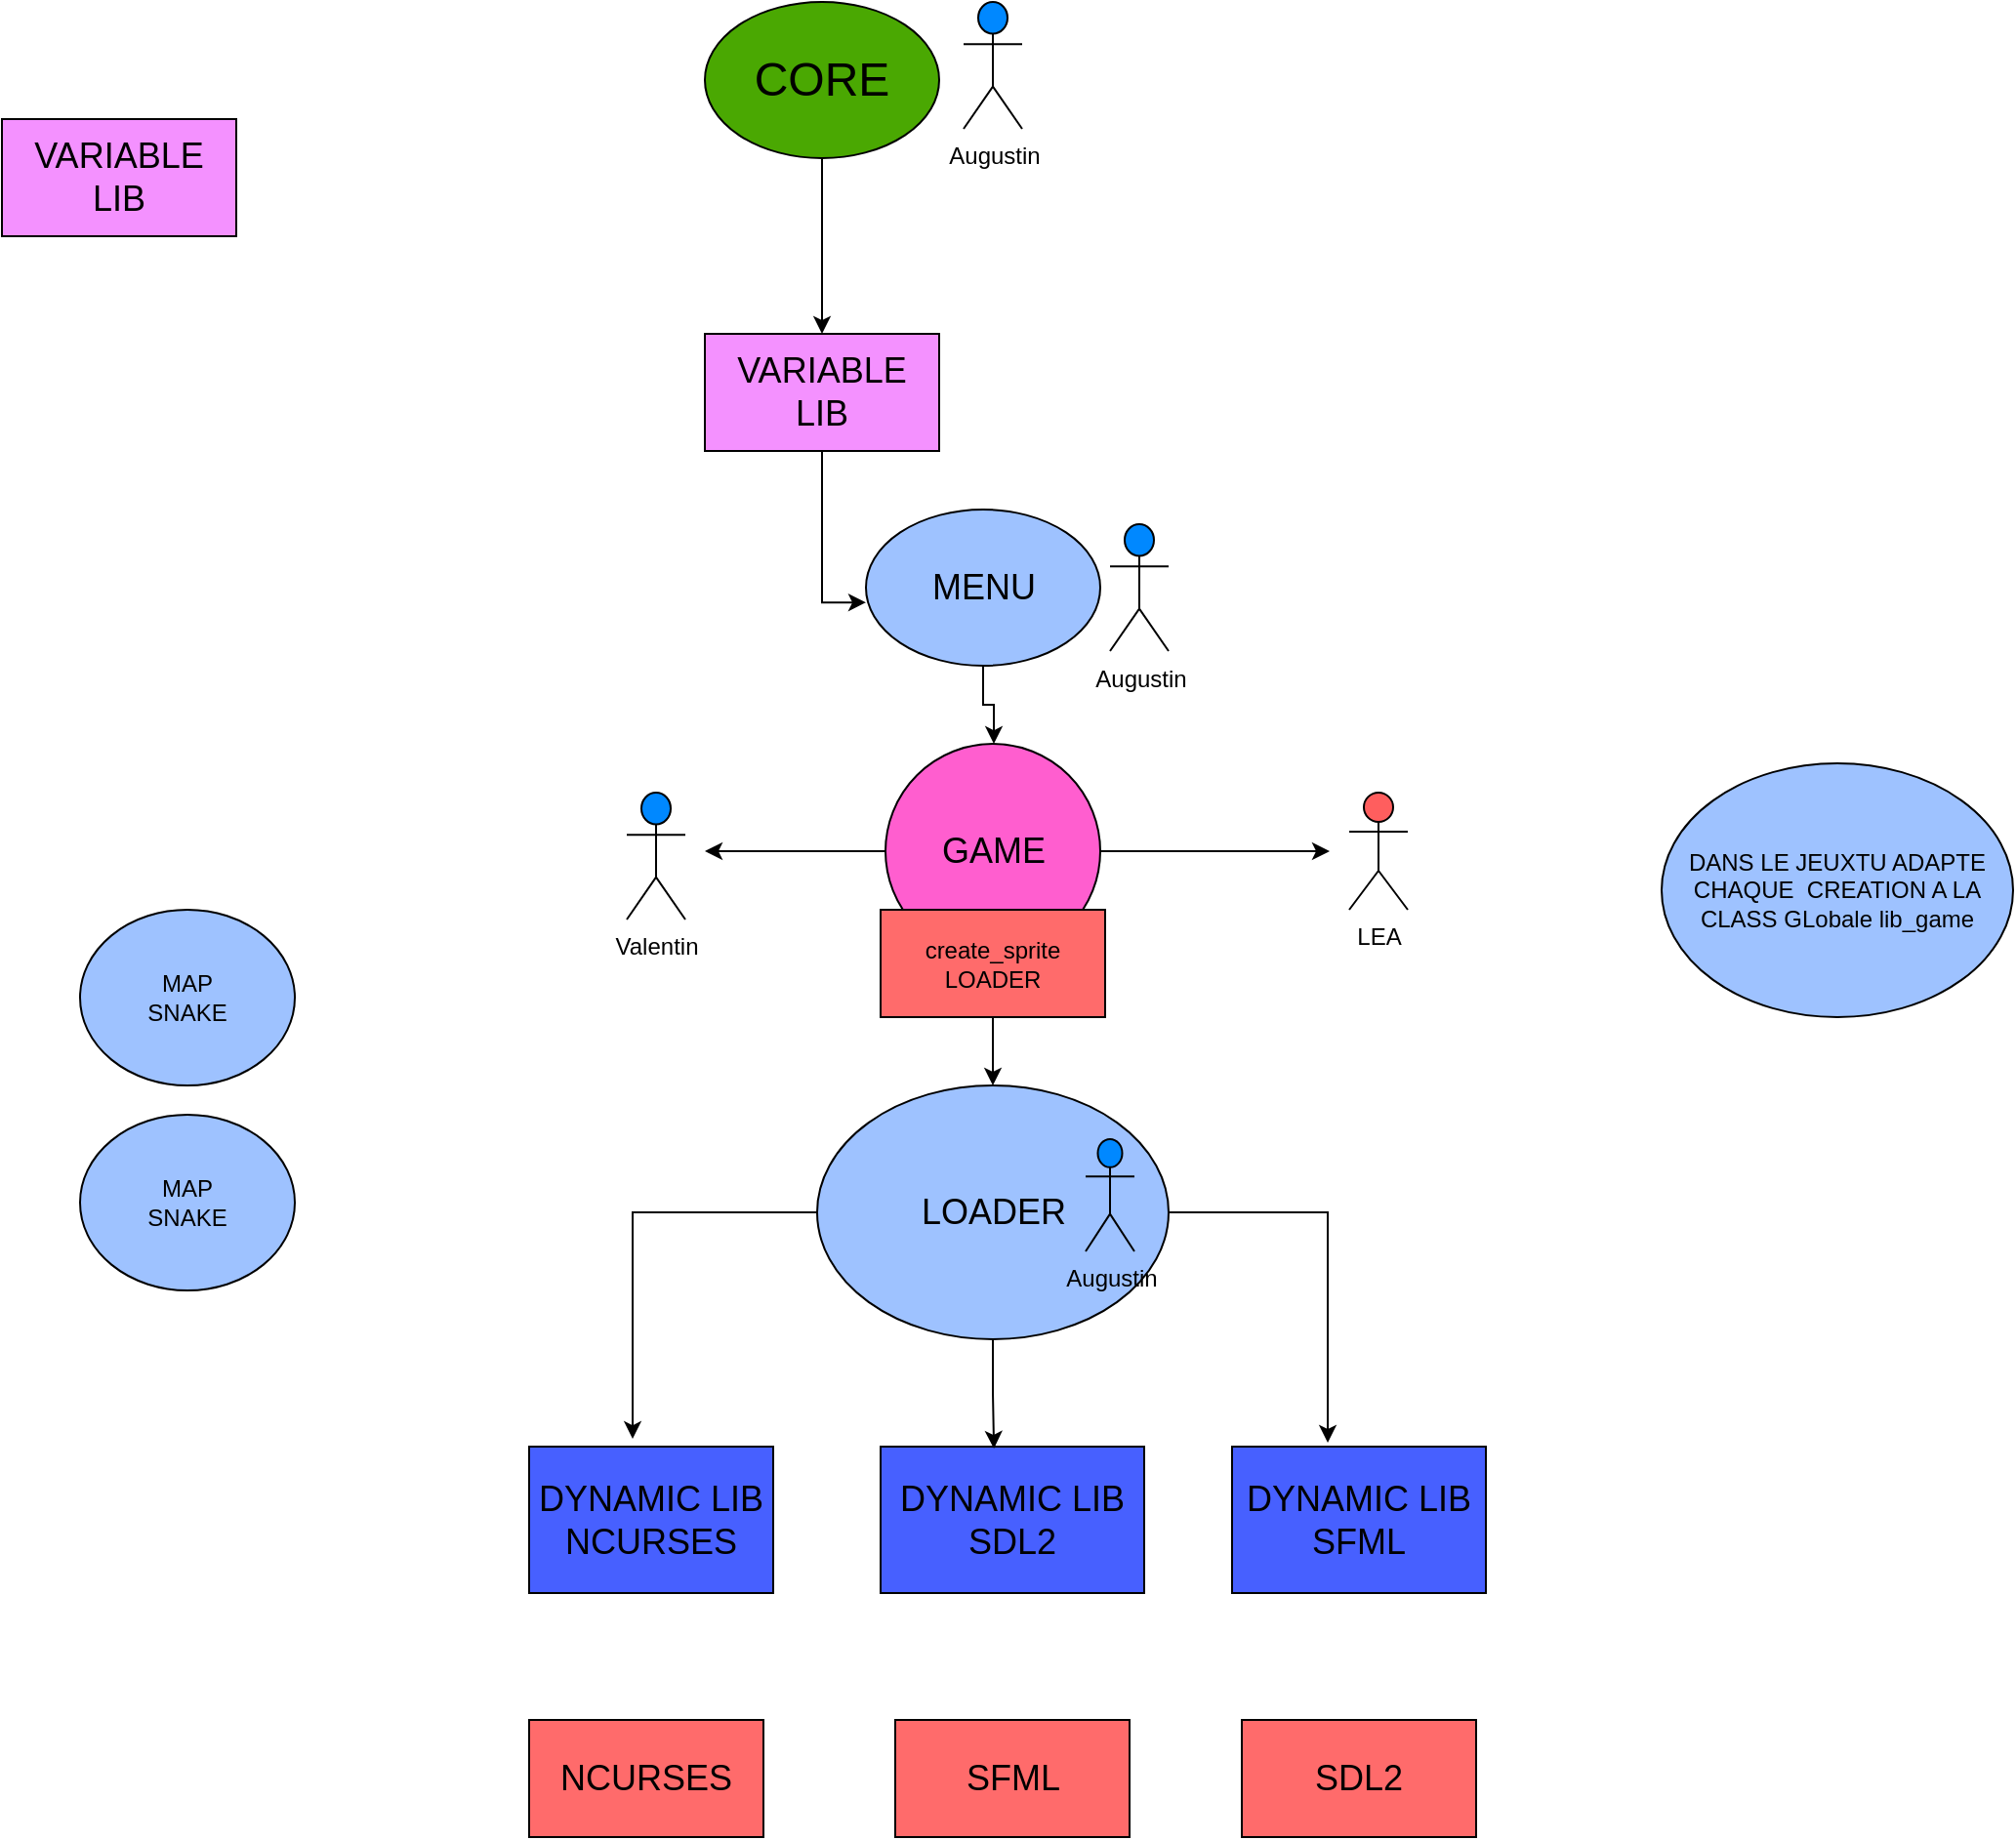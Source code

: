 <mxfile version="24.0.2" type="github">
  <diagram name="Page-1" id="uxXfwcOaLtUjLL9CyZGj">
    <mxGraphModel dx="1137" dy="1625" grid="1" gridSize="10" guides="1" tooltips="1" connect="1" arrows="1" fold="1" page="1" pageScale="1" pageWidth="850" pageHeight="1100" math="0" shadow="0">
      <root>
        <mxCell id="0" />
        <mxCell id="1" parent="0" />
        <mxCell id="rjocITY-BjAMYuqfXkVi-3" value="&lt;font style=&quot;font-size: 18px;&quot;&gt;NCURSES&lt;/font&gt;" style="rounded=0;whiteSpace=wrap;html=1;fillColor=#FF6B6B;" vertex="1" parent="1">
          <mxGeometry x="440" y="720" width="120" height="60" as="geometry" />
        </mxCell>
        <mxCell id="rjocITY-BjAMYuqfXkVi-4" value="&lt;div&gt;&lt;font style=&quot;font-size: 18px;&quot;&gt;SFML&lt;/font&gt;&lt;/div&gt;" style="rounded=0;whiteSpace=wrap;html=1;fillColor=#FF6B6B;" vertex="1" parent="1">
          <mxGeometry x="627.5" y="720" width="120" height="60" as="geometry" />
        </mxCell>
        <mxCell id="rjocITY-BjAMYuqfXkVi-5" value="&lt;font style=&quot;font-size: 18px;&quot;&gt;SDL2&lt;/font&gt;" style="rounded=0;whiteSpace=wrap;html=1;fillColor=#FF6B6B;" vertex="1" parent="1">
          <mxGeometry x="805" y="720" width="120" height="60" as="geometry" />
        </mxCell>
        <mxCell id="rjocITY-BjAMYuqfXkVi-26" style="edgeStyle=orthogonalEdgeStyle;rounded=0;orthogonalLoop=1;jettySize=auto;html=1;" edge="1" parent="1" source="rjocITY-BjAMYuqfXkVi-8" target="rjocITY-BjAMYuqfXkVi-25">
          <mxGeometry relative="1" as="geometry" />
        </mxCell>
        <mxCell id="rjocITY-BjAMYuqfXkVi-8" value="&lt;font style=&quot;font-size: 24px;&quot;&gt;CORE&lt;/font&gt;" style="ellipse;whiteSpace=wrap;html=1;fillColor=#4AA802;" vertex="1" parent="1">
          <mxGeometry x="530" y="-160" width="120" height="80" as="geometry" />
        </mxCell>
        <mxCell id="rjocITY-BjAMYuqfXkVi-11" value="&lt;font style=&quot;font-size: 18px;&quot;&gt;DYNAMIC LIB SDL2&lt;/font&gt;" style="rounded=0;whiteSpace=wrap;html=1;fillColor=#4760FF;" vertex="1" parent="1">
          <mxGeometry x="620" y="580" width="135" height="75" as="geometry" />
        </mxCell>
        <mxCell id="rjocITY-BjAMYuqfXkVi-12" value="&lt;font style=&quot;font-size: 18px;&quot;&gt;DYNAMIC LIB NCURSES&lt;/font&gt;" style="rounded=0;whiteSpace=wrap;html=1;fillColor=#4760FF;" vertex="1" parent="1">
          <mxGeometry x="440" y="580" width="125" height="75" as="geometry" />
        </mxCell>
        <mxCell id="rjocITY-BjAMYuqfXkVi-13" value="&lt;div&gt;&lt;font style=&quot;font-size: 18px;&quot;&gt;DYNAMIC LIB &lt;br&gt;&lt;/font&gt;&lt;/div&gt;&lt;div&gt;&lt;font style=&quot;font-size: 18px;&quot;&gt;SFML&lt;br&gt;&lt;/font&gt;&lt;/div&gt;" style="rounded=0;whiteSpace=wrap;html=1;fillColor=#4760FF;" vertex="1" parent="1">
          <mxGeometry x="800" y="580" width="130" height="75" as="geometry" />
        </mxCell>
        <mxCell id="rjocITY-BjAMYuqfXkVi-65" style="edgeStyle=orthogonalEdgeStyle;rounded=0;orthogonalLoop=1;jettySize=auto;html=1;" edge="1" parent="1" source="rjocITY-BjAMYuqfXkVi-16">
          <mxGeometry relative="1" as="geometry">
            <mxPoint x="850" y="275" as="targetPoint" />
          </mxGeometry>
        </mxCell>
        <mxCell id="rjocITY-BjAMYuqfXkVi-71" style="edgeStyle=orthogonalEdgeStyle;rounded=0;orthogonalLoop=1;jettySize=auto;html=1;" edge="1" parent="1" source="rjocITY-BjAMYuqfXkVi-16">
          <mxGeometry relative="1" as="geometry">
            <mxPoint x="530" y="275" as="targetPoint" />
          </mxGeometry>
        </mxCell>
        <mxCell id="rjocITY-BjAMYuqfXkVi-16" value="&lt;font style=&quot;font-size: 18px;&quot;&gt;GAME&lt;/font&gt;" style="ellipse;whiteSpace=wrap;html=1;aspect=fixed;fillColor=#FF5ECF;" vertex="1" parent="1">
          <mxGeometry x="622.5" y="220" width="110" height="110" as="geometry" />
        </mxCell>
        <mxCell id="rjocITY-BjAMYuqfXkVi-25" value="&lt;div&gt;&lt;font style=&quot;font-size: 18px;&quot;&gt;VARIABLE&lt;br&gt;&lt;/font&gt;&lt;/div&gt;&lt;div&gt;&lt;font style=&quot;font-size: 18px;&quot;&gt;LIB&lt;br&gt;&lt;/font&gt;&lt;/div&gt;" style="rounded=0;whiteSpace=wrap;html=1;fillColor=#F491FF;" vertex="1" parent="1">
          <mxGeometry x="530" y="10" width="120" height="60" as="geometry" />
        </mxCell>
        <mxCell id="rjocITY-BjAMYuqfXkVi-42" style="edgeStyle=orthogonalEdgeStyle;rounded=0;orthogonalLoop=1;jettySize=auto;html=1;" edge="1" parent="1" source="rjocITY-BjAMYuqfXkVi-35" target="rjocITY-BjAMYuqfXkVi-16">
          <mxGeometry relative="1" as="geometry">
            <Array as="points">
              <mxPoint x="672" y="200" />
              <mxPoint x="678" y="200" />
            </Array>
          </mxGeometry>
        </mxCell>
        <mxCell id="rjocITY-BjAMYuqfXkVi-35" value="&lt;font style=&quot;font-size: 18px;&quot;&gt;MENU&lt;/font&gt;" style="ellipse;whiteSpace=wrap;html=1;fillColor=#9EC2FF;" vertex="1" parent="1">
          <mxGeometry x="612.5" y="100" width="120" height="80" as="geometry" />
        </mxCell>
        <mxCell id="rjocITY-BjAMYuqfXkVi-44" value="&lt;font style=&quot;font-size: 18px;&quot;&gt;LOADER&lt;/font&gt;" style="ellipse;whiteSpace=wrap;html=1;fillColor=#9EC2FF;" vertex="1" parent="1">
          <mxGeometry x="587.5" y="395" width="180" height="130" as="geometry" />
        </mxCell>
        <mxCell id="rjocITY-BjAMYuqfXkVi-48" value="&lt;div&gt;DANS LE JEUXTU ADAPTE CHAQUE&amp;nbsp; CREATION A LA CLASS GLobale lib_game&lt;br&gt;&lt;/div&gt;" style="ellipse;whiteSpace=wrap;html=1;fillColor=#9EC2FF;" vertex="1" parent="1">
          <mxGeometry x="1020" y="230" width="180" height="130" as="geometry" />
        </mxCell>
        <mxCell id="rjocITY-BjAMYuqfXkVi-50" value="&lt;div&gt;&lt;font style=&quot;font-size: 18px;&quot;&gt;VARIABLE&lt;br&gt;&lt;/font&gt;&lt;/div&gt;&lt;div&gt;&lt;font style=&quot;font-size: 18px;&quot;&gt;LIB&lt;br&gt;&lt;/font&gt;&lt;/div&gt;" style="rounded=0;whiteSpace=wrap;html=1;fillColor=#F491FF;" vertex="1" parent="1">
          <mxGeometry x="170" y="-100" width="120" height="60" as="geometry" />
        </mxCell>
        <mxCell id="rjocITY-BjAMYuqfXkVi-58" style="edgeStyle=orthogonalEdgeStyle;rounded=0;orthogonalLoop=1;jettySize=auto;html=1;" edge="1" parent="1" source="rjocITY-BjAMYuqfXkVi-54" target="rjocITY-BjAMYuqfXkVi-44">
          <mxGeometry relative="1" as="geometry" />
        </mxCell>
        <mxCell id="rjocITY-BjAMYuqfXkVi-54" value="create_sprite LOADER" style="rounded=0;whiteSpace=wrap;html=1;fillColor=#FF6B6B;" vertex="1" parent="1">
          <mxGeometry x="620" y="305" width="115" height="55" as="geometry" />
        </mxCell>
        <mxCell id="rjocITY-BjAMYuqfXkVi-59" style="edgeStyle=orthogonalEdgeStyle;rounded=0;orthogonalLoop=1;jettySize=auto;html=1;entryX=0.43;entryY=0.013;entryDx=0;entryDy=0;entryPerimeter=0;" edge="1" parent="1" source="rjocITY-BjAMYuqfXkVi-44" target="rjocITY-BjAMYuqfXkVi-11">
          <mxGeometry relative="1" as="geometry" />
        </mxCell>
        <mxCell id="rjocITY-BjAMYuqfXkVi-60" style="edgeStyle=orthogonalEdgeStyle;rounded=0;orthogonalLoop=1;jettySize=auto;html=1;entryX=0.377;entryY=-0.027;entryDx=0;entryDy=0;entryPerimeter=0;" edge="1" parent="1" source="rjocITY-BjAMYuqfXkVi-44" target="rjocITY-BjAMYuqfXkVi-13">
          <mxGeometry relative="1" as="geometry" />
        </mxCell>
        <mxCell id="rjocITY-BjAMYuqfXkVi-61" style="edgeStyle=orthogonalEdgeStyle;rounded=0;orthogonalLoop=1;jettySize=auto;html=1;entryX=0.424;entryY=-0.053;entryDx=0;entryDy=0;entryPerimeter=0;" edge="1" parent="1" source="rjocITY-BjAMYuqfXkVi-44" target="rjocITY-BjAMYuqfXkVi-12">
          <mxGeometry relative="1" as="geometry" />
        </mxCell>
        <mxCell id="rjocITY-BjAMYuqfXkVi-62" value="&lt;div&gt;MAP &lt;br&gt;&lt;/div&gt;&lt;div&gt;SNAKE&lt;br&gt;&lt;/div&gt;" style="ellipse;whiteSpace=wrap;html=1;fillColor=#9EC2FF;" vertex="1" parent="1">
          <mxGeometry x="210" y="410" width="110" height="90" as="geometry" />
        </mxCell>
        <mxCell id="rjocITY-BjAMYuqfXkVi-64" value="&lt;div&gt;MAP &lt;br&gt;&lt;/div&gt;&lt;div&gt;SNAKE&lt;br&gt;&lt;/div&gt;" style="ellipse;whiteSpace=wrap;html=1;fillColor=#9EC2FF;" vertex="1" parent="1">
          <mxGeometry x="210" y="305" width="110" height="90" as="geometry" />
        </mxCell>
        <mxCell id="rjocITY-BjAMYuqfXkVi-66" value="LEA" style="shape=umlActor;verticalLabelPosition=bottom;verticalAlign=top;html=1;outlineConnect=0;fillColor=#FF5E5E;" vertex="1" parent="1">
          <mxGeometry x="860" y="245" width="30" height="60" as="geometry" />
        </mxCell>
        <mxCell id="rjocITY-BjAMYuqfXkVi-67" value="Valentin" style="shape=umlActor;verticalLabelPosition=bottom;verticalAlign=top;html=1;outlineConnect=0;fillColor=#0088FF;" vertex="1" parent="1">
          <mxGeometry x="490" y="245" width="30" height="65" as="geometry" />
        </mxCell>
        <mxCell id="rjocITY-BjAMYuqfXkVi-72" value="Augustin" style="shape=umlActor;verticalLabelPosition=bottom;verticalAlign=top;html=1;outlineConnect=0;fillColor=#0088FF;" vertex="1" parent="1">
          <mxGeometry x="725" y="422.5" width="25" height="57.5" as="geometry" />
        </mxCell>
        <mxCell id="rjocITY-BjAMYuqfXkVi-73" value="Augustin" style="shape=umlActor;verticalLabelPosition=bottom;verticalAlign=top;html=1;outlineConnect=0;fillColor=#0088FF;" vertex="1" parent="1">
          <mxGeometry x="737.5" y="107.5" width="30" height="65" as="geometry" />
        </mxCell>
        <mxCell id="rjocITY-BjAMYuqfXkVi-74" value="Augustin" style="shape=umlActor;verticalLabelPosition=bottom;verticalAlign=top;html=1;outlineConnect=0;fillColor=#0088FF;" vertex="1" parent="1">
          <mxGeometry x="662.5" y="-160" width="30" height="65" as="geometry" />
        </mxCell>
        <mxCell id="rjocITY-BjAMYuqfXkVi-75" style="edgeStyle=orthogonalEdgeStyle;rounded=0;orthogonalLoop=1;jettySize=auto;html=1;entryX=0;entryY=0.595;entryDx=0;entryDy=0;entryPerimeter=0;" edge="1" parent="1" source="rjocITY-BjAMYuqfXkVi-25" target="rjocITY-BjAMYuqfXkVi-35">
          <mxGeometry relative="1" as="geometry" />
        </mxCell>
      </root>
    </mxGraphModel>
  </diagram>
</mxfile>
